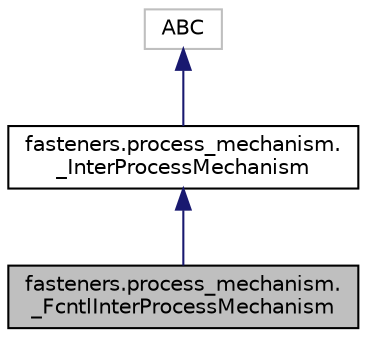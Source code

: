 digraph "fasteners.process_mechanism._FcntlInterProcessMechanism"
{
 // LATEX_PDF_SIZE
  edge [fontname="Helvetica",fontsize="10",labelfontname="Helvetica",labelfontsize="10"];
  node [fontname="Helvetica",fontsize="10",shape=record];
  Node1 [label="fasteners.process_mechanism.\l_FcntlInterProcessMechanism",height=0.2,width=0.4,color="black", fillcolor="grey75", style="filled", fontcolor="black",tooltip=" "];
  Node2 -> Node1 [dir="back",color="midnightblue",fontsize="10",style="solid"];
  Node2 [label="fasteners.process_mechanism.\l_InterProcessMechanism",height=0.2,width=0.4,color="black", fillcolor="white", style="filled",URL="$classfasteners_1_1process__mechanism_1_1__InterProcessMechanism.html",tooltip=" "];
  Node3 -> Node2 [dir="back",color="midnightblue",fontsize="10",style="solid"];
  Node3 [label="ABC",height=0.2,width=0.4,color="grey75", fillcolor="white", style="filled",tooltip=" "];
}
